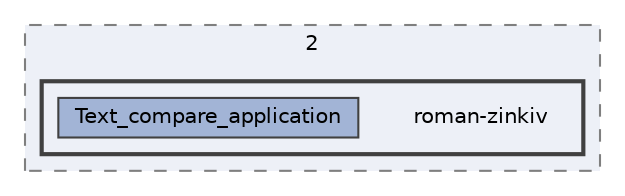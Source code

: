 digraph "D:/myProgrammingPlayground/GlobalLogic Basecamp/2/roman-zinkiv"
{
 // LATEX_PDF_SIZE
  bgcolor="transparent";
  edge [fontname=Helvetica,fontsize=10,labelfontname=Helvetica,labelfontsize=10];
  node [fontname=Helvetica,fontsize=10,shape=box,height=0.2,width=0.4];
  compound=true
  subgraph clusterdir_14d66afc3e615125cbde5f64a7cf7f9c {
    graph [ bgcolor="#edf0f7", pencolor="grey50", label="2", fontname=Helvetica,fontsize=10 style="filled,dashed", URL="dir_14d66afc3e615125cbde5f64a7cf7f9c.html",tooltip=""]
  subgraph clusterdir_9daeca0962b76ca60bc305457d23f5b0 {
    graph [ bgcolor="#edf0f7", pencolor="grey25", label="", fontname=Helvetica,fontsize=10 style="filled,bold", URL="dir_9daeca0962b76ca60bc305457d23f5b0.html",tooltip=""]
    dir_9daeca0962b76ca60bc305457d23f5b0 [shape=plaintext, label="roman-zinkiv"];
  dir_d700ca2a7464a4f7a2fa2dabe59b40b1 [label="Text_compare_application", fillcolor="#a2b4d6", color="grey25", style="filled", URL="dir_d700ca2a7464a4f7a2fa2dabe59b40b1.html",tooltip=""];
  }
  }
}
